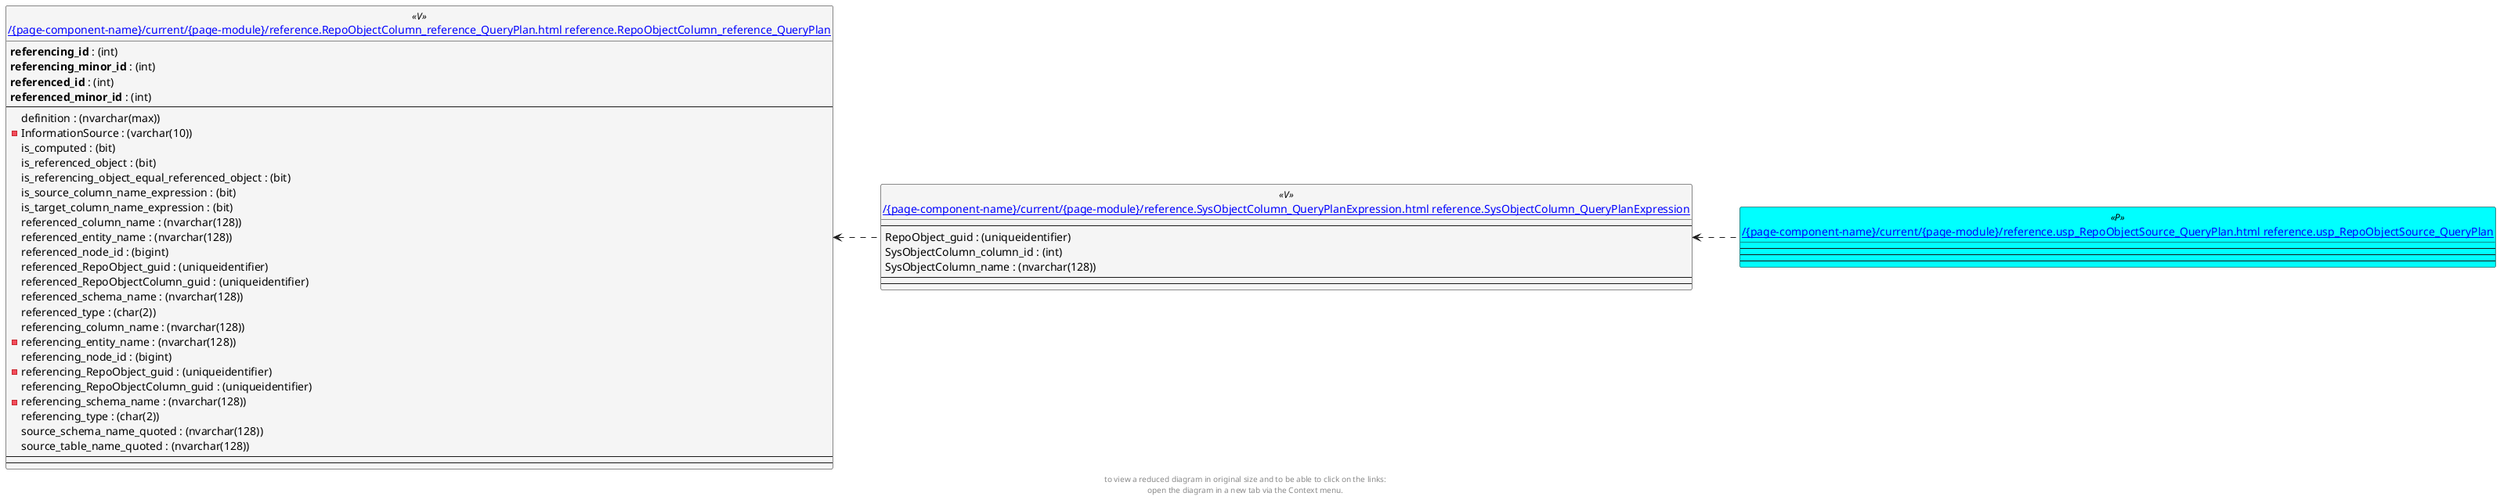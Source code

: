 @startuml
left to right direction
'top to bottom direction
hide circle
'avoide "." issues:
set namespaceSeparator none


skinparam class {
  BackgroundColor White
  BackgroundColor<<FN>> Yellow
  BackgroundColor<<FS>> Yellow
  BackgroundColor<<FT>> LightGray
  BackgroundColor<<IF>> Yellow
  BackgroundColor<<IS>> Yellow
  BackgroundColor<<P>> Aqua
  BackgroundColor<<PC>> Aqua
  BackgroundColor<<SN>> Yellow
  BackgroundColor<<SO>> SlateBlue
  BackgroundColor<<TF>> LightGray
  BackgroundColor<<TR>> Tomato
  BackgroundColor<<U>> White
  BackgroundColor<<V>> WhiteSmoke
  BackgroundColor<<X>> Aqua
}


entity "[[{site-url}/{page-component-name}/current/{page-module}/reference.RepoObjectColumn_reference_QueryPlan.html reference.RepoObjectColumn_reference_QueryPlan]]" as reference.RepoObjectColumn_reference_QueryPlan << V >> {
  **referencing_id** : (int)
  **referencing_minor_id** : (int)
  **referenced_id** : (int)
  **referenced_minor_id** : (int)
  --
  definition : (nvarchar(max))
  - InformationSource : (varchar(10))
  is_computed : (bit)
  is_referenced_object : (bit)
  is_referencing_object_equal_referenced_object : (bit)
  is_source_column_name_expression : (bit)
  is_target_column_name_expression : (bit)
  referenced_column_name : (nvarchar(128))
  referenced_entity_name : (nvarchar(128))
  referenced_node_id : (bigint)
  referenced_RepoObject_guid : (uniqueidentifier)
  referenced_RepoObjectColumn_guid : (uniqueidentifier)
  referenced_schema_name : (nvarchar(128))
  referenced_type : (char(2))
  referencing_column_name : (nvarchar(128))
  - referencing_entity_name : (nvarchar(128))
  referencing_node_id : (bigint)
  - referencing_RepoObject_guid : (uniqueidentifier)
  referencing_RepoObjectColumn_guid : (uniqueidentifier)
  - referencing_schema_name : (nvarchar(128))
  referencing_type : (char(2))
  source_schema_name_quoted : (nvarchar(128))
  source_table_name_quoted : (nvarchar(128))
  --
  --
}

entity "[[{site-url}/{page-component-name}/current/{page-module}/reference.SysObjectColumn_QueryPlanExpression.html reference.SysObjectColumn_QueryPlanExpression]]" as reference.SysObjectColumn_QueryPlanExpression << V >> {
  --
  RepoObject_guid : (uniqueidentifier)
  SysObjectColumn_column_id : (int)
  SysObjectColumn_name : (nvarchar(128))
  --
  --
}

entity "[[{site-url}/{page-component-name}/current/{page-module}/reference.usp_RepoObjectSource_QueryPlan.html reference.usp_RepoObjectSource_QueryPlan]]" as reference.usp_RepoObjectSource_QueryPlan << P >> {
  --
  --
  --
}

reference.RepoObjectColumn_reference_QueryPlan <.. reference.SysObjectColumn_QueryPlanExpression
reference.SysObjectColumn_QueryPlanExpression <.. reference.usp_RepoObjectSource_QueryPlan

footer
to view a reduced diagram in original size and to be able to click on the links:
open the diagram in a new tab via the Context menu.
end footer

@enduml

